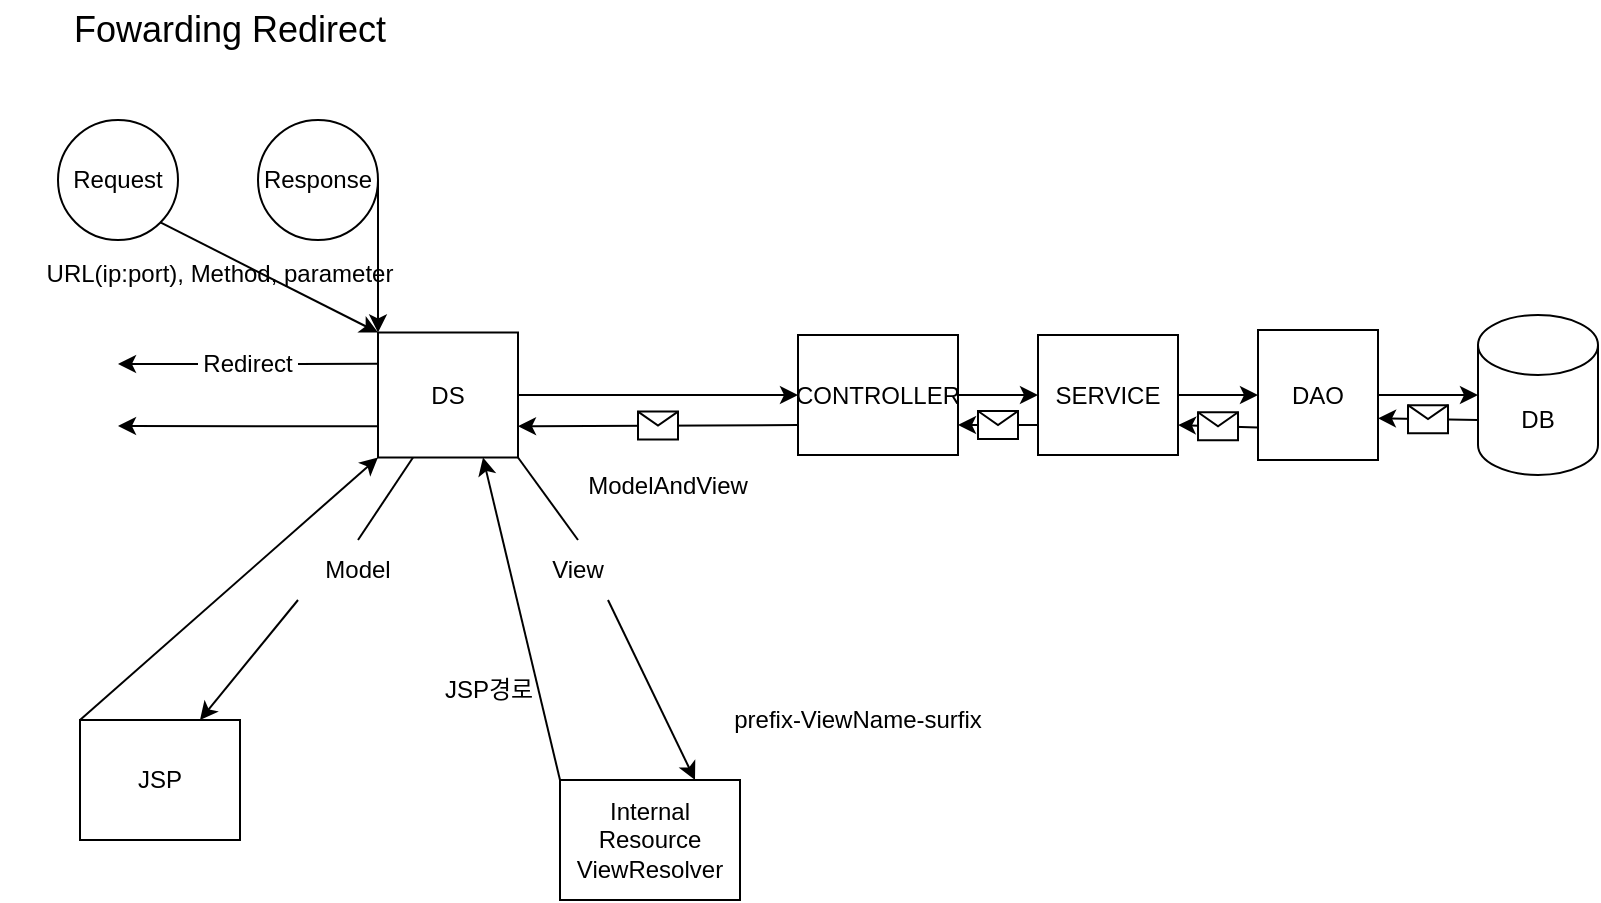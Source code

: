 <mxfile version="20.8.18" type="github" pages="3">
  <diagram name="페이지-1" id="sayw9rO7tbvS01IIlFyr">
    <mxGraphModel dx="1195" dy="630" grid="1" gridSize="10" guides="1" tooltips="1" connect="1" arrows="1" fold="1" page="1" pageScale="1" pageWidth="827" pageHeight="1169" math="0" shadow="0">
      <root>
        <mxCell id="0" />
        <mxCell id="1" parent="0" />
        <mxCell id="9UvphXqQE4aDw9bfN-vL-2" value="DAO" style="whiteSpace=wrap;html=1;" parent="1" vertex="1">
          <mxGeometry x="629" y="205" width="60" height="65" as="geometry" />
        </mxCell>
        <mxCell id="9UvphXqQE4aDw9bfN-vL-3" value="SERVICE" style="whiteSpace=wrap;html=1;" parent="1" vertex="1">
          <mxGeometry x="519" y="207.5" width="70" height="60" as="geometry" />
        </mxCell>
        <mxCell id="9UvphXqQE4aDw9bfN-vL-5" value="CONTROLLER" style="whiteSpace=wrap;html=1;" parent="1" vertex="1">
          <mxGeometry x="399" y="207.5" width="80" height="60" as="geometry" />
        </mxCell>
        <mxCell id="9UvphXqQE4aDw9bfN-vL-7" value="DS" style="whiteSpace=wrap;html=1;" parent="1" vertex="1">
          <mxGeometry x="189" y="206.25" width="70" height="62.5" as="geometry" />
        </mxCell>
        <mxCell id="9UvphXqQE4aDw9bfN-vL-9" value="JSP" style="rounded=0;whiteSpace=wrap;html=1;" parent="1" vertex="1">
          <mxGeometry x="40" y="400" width="80" height="60" as="geometry" />
        </mxCell>
        <mxCell id="9UvphXqQE4aDw9bfN-vL-10" value="Internal&lt;br&gt;Resource&lt;br&gt;ViewResolver" style="rounded=0;whiteSpace=wrap;html=1;" parent="1" vertex="1">
          <mxGeometry x="280" y="430" width="90" height="60" as="geometry" />
        </mxCell>
        <mxCell id="9UvphXqQE4aDw9bfN-vL-15" value="" style="endArrow=classic;html=1;rounded=0;entryX=0;entryY=0.5;entryDx=0;entryDy=0;" parent="1" source="9UvphXqQE4aDw9bfN-vL-7" target="9UvphXqQE4aDw9bfN-vL-5" edge="1">
          <mxGeometry width="50" height="50" relative="1" as="geometry">
            <mxPoint x="219" y="290" as="sourcePoint" />
            <mxPoint x="289.711" y="240" as="targetPoint" />
          </mxGeometry>
        </mxCell>
        <mxCell id="9UvphXqQE4aDw9bfN-vL-16" value="" style="endArrow=classic;html=1;rounded=0;entryX=0;entryY=0.5;entryDx=0;entryDy=0;" parent="1" source="9UvphXqQE4aDw9bfN-vL-5" target="9UvphXqQE4aDw9bfN-vL-3" edge="1">
          <mxGeometry width="50" height="50" relative="1" as="geometry">
            <mxPoint x="399" y="290" as="sourcePoint" />
            <mxPoint x="439" y="240" as="targetPoint" />
          </mxGeometry>
        </mxCell>
        <mxCell id="9UvphXqQE4aDw9bfN-vL-17" value="" style="endArrow=classic;html=1;rounded=0;entryX=0;entryY=0.5;entryDx=0;entryDy=0;" parent="1" source="9UvphXqQE4aDw9bfN-vL-3" target="9UvphXqQE4aDw9bfN-vL-2" edge="1">
          <mxGeometry width="50" height="50" relative="1" as="geometry">
            <mxPoint x="549" y="290" as="sourcePoint" />
            <mxPoint x="619.711" y="240" as="targetPoint" />
          </mxGeometry>
        </mxCell>
        <mxCell id="9UvphXqQE4aDw9bfN-vL-19" value="" style="endArrow=classic;html=1;rounded=0;entryX=0;entryY=0.5;entryDx=0;entryDy=0;entryPerimeter=0;" parent="1" source="9UvphXqQE4aDw9bfN-vL-2" target="9UvphXqQE4aDw9bfN-vL-39" edge="1">
          <mxGeometry width="50" height="50" relative="1" as="geometry">
            <mxPoint x="699" y="290" as="sourcePoint" />
            <mxPoint x="729" y="243" as="targetPoint" />
          </mxGeometry>
        </mxCell>
        <mxCell id="9UvphXqQE4aDw9bfN-vL-27" value="" style="endArrow=classic;html=1;rounded=0;entryX=1;entryY=0.75;entryDx=0;entryDy=0;exitX=0;exitY=0.75;exitDx=0;exitDy=0;" parent="1" source="9UvphXqQE4aDw9bfN-vL-3" target="9UvphXqQE4aDw9bfN-vL-5" edge="1">
          <mxGeometry relative="1" as="geometry">
            <mxPoint x="377.5" y="260" as="sourcePoint" />
            <mxPoint x="277.5" y="260" as="targetPoint" />
          </mxGeometry>
        </mxCell>
        <mxCell id="9UvphXqQE4aDw9bfN-vL-28" value="" style="shape=message;html=1;outlineConnect=0;" parent="9UvphXqQE4aDw9bfN-vL-27" vertex="1">
          <mxGeometry width="20" height="14" relative="1" as="geometry">
            <mxPoint x="-10" y="-7" as="offset" />
          </mxGeometry>
        </mxCell>
        <mxCell id="9UvphXqQE4aDw9bfN-vL-29" value="" style="endArrow=classic;html=1;rounded=0;exitX=0;exitY=0.75;exitDx=0;exitDy=0;entryX=1;entryY=0.75;entryDx=0;entryDy=0;" parent="1" source="9UvphXqQE4aDw9bfN-vL-2" target="9UvphXqQE4aDw9bfN-vL-3" edge="1">
          <mxGeometry relative="1" as="geometry">
            <mxPoint x="529" y="260" as="sourcePoint" />
            <mxPoint x="439" y="260" as="targetPoint" />
          </mxGeometry>
        </mxCell>
        <mxCell id="9UvphXqQE4aDw9bfN-vL-30" value="" style="shape=message;html=1;outlineConnect=0;" parent="9UvphXqQE4aDw9bfN-vL-29" vertex="1">
          <mxGeometry width="20" height="14" relative="1" as="geometry">
            <mxPoint x="-10" y="-7" as="offset" />
          </mxGeometry>
        </mxCell>
        <mxCell id="9UvphXqQE4aDw9bfN-vL-35" value="" style="endArrow=classic;html=1;rounded=0;entryX=1;entryY=0.679;entryDx=0;entryDy=0;exitX=0;exitY=0;exitDx=0;exitDy=52.5;exitPerimeter=0;entryPerimeter=0;" parent="1" source="9UvphXqQE4aDw9bfN-vL-39" target="9UvphXqQE4aDw9bfN-vL-2" edge="1">
          <mxGeometry relative="1" as="geometry">
            <mxPoint x="729" y="263" as="sourcePoint" />
            <mxPoint x="599" y="260" as="targetPoint" />
          </mxGeometry>
        </mxCell>
        <mxCell id="9UvphXqQE4aDw9bfN-vL-36" value="" style="shape=message;html=1;outlineConnect=0;" parent="9UvphXqQE4aDw9bfN-vL-35" vertex="1">
          <mxGeometry width="20" height="14" relative="1" as="geometry">
            <mxPoint x="-10" y="-7" as="offset" />
          </mxGeometry>
        </mxCell>
        <mxCell id="9UvphXqQE4aDw9bfN-vL-37" value="ModelAndView" style="text;html=1;strokeColor=none;fillColor=none;align=center;verticalAlign=middle;whiteSpace=wrap;rounded=0;" parent="1" vertex="1">
          <mxGeometry x="289" y="267.5" width="90" height="30" as="geometry" />
        </mxCell>
        <mxCell id="9UvphXqQE4aDw9bfN-vL-39" value="DB" style="shape=cylinder3;whiteSpace=wrap;html=1;boundedLbl=1;backgroundOutline=1;size=15;" parent="1" vertex="1">
          <mxGeometry x="739" y="197.5" width="60" height="80" as="geometry" />
        </mxCell>
        <mxCell id="9UvphXqQE4aDw9bfN-vL-41" value="" style="endArrow=classic;html=1;rounded=0;exitX=0;exitY=0.75;exitDx=0;exitDy=0;entryX=1;entryY=0.75;entryDx=0;entryDy=0;" parent="1" source="9UvphXqQE4aDw9bfN-vL-5" target="9UvphXqQE4aDw9bfN-vL-7" edge="1">
          <mxGeometry relative="1" as="geometry">
            <mxPoint x="209" y="260" as="sourcePoint" />
            <mxPoint x="139" y="260" as="targetPoint" />
          </mxGeometry>
        </mxCell>
        <mxCell id="9UvphXqQE4aDw9bfN-vL-42" value="" style="shape=message;html=1;outlineConnect=0;" parent="9UvphXqQE4aDw9bfN-vL-41" vertex="1">
          <mxGeometry width="20" height="14" relative="1" as="geometry">
            <mxPoint x="-10" y="-7" as="offset" />
          </mxGeometry>
        </mxCell>
        <mxCell id="9UvphXqQE4aDw9bfN-vL-43" value="" style="endArrow=classic;html=1;rounded=0;entryX=0;entryY=1;entryDx=0;entryDy=0;exitX=0;exitY=0;exitDx=0;exitDy=0;" parent="1" source="9UvphXqQE4aDw9bfN-vL-9" target="9UvphXqQE4aDw9bfN-vL-7" edge="1">
          <mxGeometry width="50" height="50" relative="1" as="geometry">
            <mxPoint x="139" y="370" as="sourcePoint" />
            <mxPoint x="189" y="320" as="targetPoint" />
          </mxGeometry>
        </mxCell>
        <mxCell id="9UvphXqQE4aDw9bfN-vL-44" value="" style="endArrow=classic;html=1;rounded=0;entryX=0.75;entryY=0;entryDx=0;entryDy=0;startArrow=none;exitX=0;exitY=1;exitDx=0;exitDy=0;" parent="1" source="9UvphXqQE4aDw9bfN-vL-45" target="9UvphXqQE4aDw9bfN-vL-9" edge="1">
          <mxGeometry width="50" height="50" relative="1" as="geometry">
            <mxPoint x="159" y="340" as="sourcePoint" />
            <mxPoint x="269" y="300" as="targetPoint" />
          </mxGeometry>
        </mxCell>
        <mxCell id="9UvphXqQE4aDw9bfN-vL-46" value="" style="endArrow=none;html=1;rounded=0;entryX=0.5;entryY=0;entryDx=0;entryDy=0;exitX=0.25;exitY=1;exitDx=0;exitDy=0;" parent="1" source="9UvphXqQE4aDw9bfN-vL-7" target="9UvphXqQE4aDw9bfN-vL-45" edge="1">
          <mxGeometry width="50" height="50" relative="1" as="geometry">
            <mxPoint x="236.5" y="268.75" as="sourcePoint" />
            <mxPoint x="199" y="370" as="targetPoint" />
          </mxGeometry>
        </mxCell>
        <mxCell id="9UvphXqQE4aDw9bfN-vL-45" value="Model" style="text;html=1;strokeColor=none;fillColor=none;align=center;verticalAlign=middle;whiteSpace=wrap;rounded=0;" parent="1" vertex="1">
          <mxGeometry x="149" y="310" width="60" height="30" as="geometry" />
        </mxCell>
        <mxCell id="9UvphXqQE4aDw9bfN-vL-47" value="" style="endArrow=classic;html=1;rounded=0;exitX=0;exitY=0;exitDx=0;exitDy=0;entryX=0.75;entryY=1;entryDx=0;entryDy=0;" parent="1" source="9UvphXqQE4aDw9bfN-vL-10" target="9UvphXqQE4aDw9bfN-vL-7" edge="1">
          <mxGeometry width="50" height="50" relative="1" as="geometry">
            <mxPoint x="279" y="350" as="sourcePoint" />
            <mxPoint x="329" y="300" as="targetPoint" />
          </mxGeometry>
        </mxCell>
        <mxCell id="9UvphXqQE4aDw9bfN-vL-48" value="" style="endArrow=classic;html=1;rounded=0;exitX=0.75;exitY=1;exitDx=0;exitDy=0;entryX=0.75;entryY=0;entryDx=0;entryDy=0;startArrow=none;" parent="1" source="9UvphXqQE4aDw9bfN-vL-50" target="9UvphXqQE4aDw9bfN-vL-10" edge="1">
          <mxGeometry width="50" height="50" relative="1" as="geometry">
            <mxPoint x="309" y="300" as="sourcePoint" />
            <mxPoint x="359" y="350" as="targetPoint" />
          </mxGeometry>
        </mxCell>
        <mxCell id="9UvphXqQE4aDw9bfN-vL-49" value="" style="endArrow=none;html=1;rounded=0;exitX=1;exitY=1;exitDx=0;exitDy=0;entryX=0.5;entryY=0;entryDx=0;entryDy=0;" parent="1" source="9UvphXqQE4aDw9bfN-vL-7" target="9UvphXqQE4aDw9bfN-vL-50" edge="1">
          <mxGeometry width="50" height="50" relative="1" as="geometry">
            <mxPoint x="289" y="268.75" as="sourcePoint" />
            <mxPoint x="356.5" y="370" as="targetPoint" />
          </mxGeometry>
        </mxCell>
        <mxCell id="9UvphXqQE4aDw9bfN-vL-50" value="View" style="text;html=1;strokeColor=none;fillColor=none;align=center;verticalAlign=middle;whiteSpace=wrap;rounded=0;" parent="1" vertex="1">
          <mxGeometry x="259" y="310" width="60" height="30" as="geometry" />
        </mxCell>
        <mxCell id="9UvphXqQE4aDw9bfN-vL-51" value="Request" style="ellipse;whiteSpace=wrap;html=1;aspect=fixed;" parent="1" vertex="1">
          <mxGeometry x="29" y="100" width="60" height="60" as="geometry" />
        </mxCell>
        <mxCell id="9UvphXqQE4aDw9bfN-vL-52" value="Response" style="ellipse;whiteSpace=wrap;html=1;aspect=fixed;" parent="1" vertex="1">
          <mxGeometry x="129" y="100" width="60" height="60" as="geometry" />
        </mxCell>
        <mxCell id="9UvphXqQE4aDw9bfN-vL-53" value="" style="endArrow=classic;html=1;rounded=0;entryX=0;entryY=0;entryDx=0;entryDy=0;exitX=1;exitY=0.5;exitDx=0;exitDy=0;" parent="1" source="9UvphXqQE4aDw9bfN-vL-52" target="9UvphXqQE4aDw9bfN-vL-7" edge="1">
          <mxGeometry width="50" height="50" relative="1" as="geometry">
            <mxPoint x="99" y="230" as="sourcePoint" />
            <mxPoint x="149" y="180" as="targetPoint" />
          </mxGeometry>
        </mxCell>
        <mxCell id="9UvphXqQE4aDw9bfN-vL-54" value="" style="endArrow=classic;html=1;rounded=0;entryX=0;entryY=0;entryDx=0;entryDy=0;exitX=1;exitY=1;exitDx=0;exitDy=0;" parent="1" source="9UvphXqQE4aDw9bfN-vL-51" target="9UvphXqQE4aDw9bfN-vL-7" edge="1">
          <mxGeometry width="50" height="50" relative="1" as="geometry">
            <mxPoint x="69" y="230" as="sourcePoint" />
            <mxPoint x="119" y="180" as="targetPoint" />
          </mxGeometry>
        </mxCell>
        <mxCell id="9UvphXqQE4aDw9bfN-vL-55" value="prefix-ViewName-surfix" style="text;html=1;strokeColor=none;fillColor=none;align=center;verticalAlign=middle;whiteSpace=wrap;rounded=0;" parent="1" vertex="1">
          <mxGeometry x="349" y="385" width="160" height="30" as="geometry" />
        </mxCell>
        <mxCell id="9UvphXqQE4aDw9bfN-vL-56" value="&lt;font style=&quot;font-size: 18px;&quot;&gt;Fowarding Redirect&lt;/font&gt;" style="text;html=1;strokeColor=none;fillColor=none;align=center;verticalAlign=middle;whiteSpace=wrap;rounded=0;" parent="1" vertex="1">
          <mxGeometry x="30" y="40" width="170" height="30" as="geometry" />
        </mxCell>
        <mxCell id="9UvphXqQE4aDw9bfN-vL-57" value="&lt;font style=&quot;font-size: 12px;&quot;&gt;URL(ip:port), Method, parameter&lt;/font&gt;" style="text;html=1;strokeColor=none;fillColor=none;align=center;verticalAlign=middle;whiteSpace=wrap;rounded=0;fontSize=18;" parent="1" vertex="1">
          <mxGeometry y="160" width="220" height="30" as="geometry" />
        </mxCell>
        <mxCell id="9UvphXqQE4aDw9bfN-vL-58" value="" style="endArrow=classic;html=1;rounded=0;fontSize=12;exitX=0;exitY=0.5;exitDx=0;exitDy=0;startArrow=none;" parent="1" source="9UvphXqQE4aDw9bfN-vL-61" edge="1">
          <mxGeometry width="50" height="50" relative="1" as="geometry">
            <mxPoint x="109" y="260" as="sourcePoint" />
            <mxPoint x="59" y="222" as="targetPoint" />
          </mxGeometry>
        </mxCell>
        <mxCell id="9UvphXqQE4aDw9bfN-vL-59" value="" style="endArrow=classic;html=1;rounded=0;fontSize=12;exitX=0;exitY=0.75;exitDx=0;exitDy=0;" parent="1" source="9UvphXqQE4aDw9bfN-vL-7" edge="1">
          <mxGeometry width="50" height="50" relative="1" as="geometry">
            <mxPoint x="109" y="290" as="sourcePoint" />
            <mxPoint x="59" y="253" as="targetPoint" />
          </mxGeometry>
        </mxCell>
        <mxCell id="9UvphXqQE4aDw9bfN-vL-60" value="" style="endArrow=none;html=1;rounded=0;fontSize=12;exitX=0;exitY=0.25;exitDx=0;exitDy=0;" parent="1" source="9UvphXqQE4aDw9bfN-vL-7" target="9UvphXqQE4aDw9bfN-vL-61" edge="1">
          <mxGeometry width="50" height="50" relative="1" as="geometry">
            <mxPoint x="189" y="221.875" as="sourcePoint" />
            <mxPoint x="59" y="222" as="targetPoint" />
          </mxGeometry>
        </mxCell>
        <mxCell id="9UvphXqQE4aDw9bfN-vL-61" value="Redirect" style="text;html=1;strokeColor=none;fillColor=none;align=center;verticalAlign=middle;whiteSpace=wrap;rounded=0;fontSize=12;" parent="1" vertex="1">
          <mxGeometry x="99" y="207" width="50" height="30" as="geometry" />
        </mxCell>
        <mxCell id="LHPNSRR_vipN_zTF92HG-1" value="JSP경로" style="text;html=1;align=center;verticalAlign=middle;resizable=0;points=[];autosize=1;strokeColor=none;fillColor=none;" vertex="1" parent="1">
          <mxGeometry x="209" y="370" width="70" height="30" as="geometry" />
        </mxCell>
      </root>
    </mxGraphModel>
  </diagram>
  <diagram id="4-7YW6rvqAmz8nTC65Zh" name="페이지-2">
    <mxGraphModel dx="1434" dy="756" grid="1" gridSize="10" guides="1" tooltips="1" connect="1" arrows="1" fold="1" page="1" pageScale="1" pageWidth="1169" pageHeight="827" math="0" shadow="0">
      <root>
        <mxCell id="0" />
        <mxCell id="1" parent="0" />
        <mxCell id="aifYJP49HdyUbDu9bETy-1" value="ProductDAO" style="swimlane;fontStyle=1;align=center;verticalAlign=top;childLayout=stackLayout;horizontal=1;startSize=26;horizontalStack=0;resizeParent=1;resizeParentMax=0;resizeLast=0;collapsible=1;marginBottom=0;" parent="1" vertex="1">
          <mxGeometry x="840" y="60" width="280" height="130" as="geometry" />
        </mxCell>
        <mxCell id="aifYJP49HdyUbDu9bETy-2" value="- sqlSession : SqlSession&#xa;-NAMESPACE : String" style="text;strokeColor=none;fillColor=none;align=left;verticalAlign=top;spacingLeft=4;spacingRight=4;overflow=hidden;rotatable=0;points=[[0,0.5],[1,0.5]];portConstraint=eastwest;" parent="aifYJP49HdyUbDu9bETy-1" vertex="1">
          <mxGeometry y="26" width="280" height="34" as="geometry" />
        </mxCell>
        <mxCell id="aifYJP49HdyUbDu9bETy-3" value="" style="line;strokeWidth=1;fillColor=none;align=left;verticalAlign=middle;spacingTop=-1;spacingLeft=3;spacingRight=3;rotatable=0;labelPosition=right;points=[];portConstraint=eastwest;strokeColor=inherit;" parent="aifYJP49HdyUbDu9bETy-1" vertex="1">
          <mxGeometry y="60" width="280" height="8" as="geometry" />
        </mxCell>
        <mxCell id="aifYJP49HdyUbDu9bETy-4" value="+ getProductList() :  List&lt;ProductDTO&gt;&#xa;+ getProductDetail(ProductDTO) : ProductDTO&#xa;+ setAddProduct(ProductDTO) : int " style="text;strokeColor=none;fillColor=none;align=left;verticalAlign=top;spacingLeft=4;spacingRight=4;overflow=hidden;rotatable=0;points=[[0,0.5],[1,0.5]];portConstraint=eastwest;" parent="aifYJP49HdyUbDu9bETy-1" vertex="1">
          <mxGeometry y="68" width="280" height="62" as="geometry" />
        </mxCell>
        <mxCell id="aifYJP49HdyUbDu9bETy-5" value="&lt;font style=&quot;font-size: 18px;&quot;&gt;Product&lt;/font&gt;" style="text;html=1;strokeColor=none;fillColor=none;align=center;verticalAlign=middle;whiteSpace=wrap;rounded=0;strokeWidth=1;" parent="1" vertex="1">
          <mxGeometry x="40" y="20" width="60" height="30" as="geometry" />
        </mxCell>
        <mxCell id="aifYJP49HdyUbDu9bETy-6" value="ProductService" style="swimlane;fontStyle=1;align=center;verticalAlign=top;childLayout=stackLayout;horizontal=1;startSize=26;horizontalStack=0;resizeParent=1;resizeParentMax=0;resizeLast=0;collapsible=1;marginBottom=0;" parent="1" vertex="1">
          <mxGeometry x="400" y="60" width="360" height="140" as="geometry" />
        </mxCell>
        <mxCell id="aifYJP49HdyUbDu9bETy-7" value="- productDAO : ProductDAO" style="text;strokeColor=none;fillColor=none;align=left;verticalAlign=top;spacingLeft=4;spacingRight=4;overflow=hidden;rotatable=0;points=[[0,0.5],[1,0.5]];portConstraint=eastwest;" parent="aifYJP49HdyUbDu9bETy-6" vertex="1">
          <mxGeometry y="26" width="360" height="24" as="geometry" />
        </mxCell>
        <mxCell id="aifYJP49HdyUbDu9bETy-8" value="" style="line;strokeWidth=1;fillColor=none;align=left;verticalAlign=middle;spacingTop=-1;spacingLeft=3;spacingRight=3;rotatable=0;labelPosition=right;points=[];portConstraint=eastwest;strokeColor=inherit;" parent="aifYJP49HdyUbDu9bETy-6" vertex="1">
          <mxGeometry y="50" width="360" height="8" as="geometry" />
        </mxCell>
        <mxCell id="aifYJP49HdyUbDu9bETy-9" value="+ getProductList() :  List&lt;ProductDTO&gt;&#xa;+ getProductDetail(ProductDTO) : ProductDTO&#xa;+ setAddProduct(ProductDTO) : List&lt;ProductOptionDTO&gt; int " style="text;strokeColor=none;fillColor=none;align=left;verticalAlign=top;spacingLeft=4;spacingRight=4;overflow=hidden;rotatable=0;points=[[0,0.5],[1,0.5]];portConstraint=eastwest;" parent="aifYJP49HdyUbDu9bETy-6" vertex="1">
          <mxGeometry y="58" width="360" height="82" as="geometry" />
        </mxCell>
        <mxCell id="aifYJP49HdyUbDu9bETy-10" value="ProductController" style="swimlane;fontStyle=1;align=center;verticalAlign=top;childLayout=stackLayout;horizontal=1;startSize=26;horizontalStack=0;resizeParent=1;resizeParentMax=0;resizeLast=0;collapsible=1;marginBottom=0;" parent="1" vertex="1">
          <mxGeometry x="40" y="60" width="280" height="140" as="geometry" />
        </mxCell>
        <mxCell id="aifYJP49HdyUbDu9bETy-11" value="- productService : ProductService" style="text;strokeColor=none;fillColor=none;align=left;verticalAlign=top;spacingLeft=4;spacingRight=4;overflow=hidden;rotatable=0;points=[[0,0.5],[1,0.5]];portConstraint=eastwest;" parent="aifYJP49HdyUbDu9bETy-10" vertex="1">
          <mxGeometry y="26" width="280" height="26" as="geometry" />
        </mxCell>
        <mxCell id="aifYJP49HdyUbDu9bETy-12" value="" style="line;strokeWidth=1;fillColor=none;align=left;verticalAlign=middle;spacingTop=-1;spacingLeft=3;spacingRight=3;rotatable=0;labelPosition=right;points=[];portConstraint=eastwest;strokeColor=inherit;" parent="aifYJP49HdyUbDu9bETy-10" vertex="1">
          <mxGeometry y="52" width="280" height="8" as="geometry" />
        </mxCell>
        <mxCell id="aifYJP49HdyUbDu9bETy-13" value="+ getProductList() :  ModelAndView&#xa;+ getProductDetail(ProductDTO) : String&#xa;+ setAddProduct(ProductDTO) : String&#xa;+ setAddProduct() : void" style="text;strokeColor=none;fillColor=none;align=left;verticalAlign=top;spacingLeft=4;spacingRight=4;overflow=hidden;rotatable=0;points=[[0,0.5],[1,0.5]];portConstraint=eastwest;" parent="aifYJP49HdyUbDu9bETy-10" vertex="1">
          <mxGeometry y="60" width="280" height="80" as="geometry" />
        </mxCell>
        <mxCell id="aifYJP49HdyUbDu9bETy-15" value="" style="endArrow=classic;html=1;rounded=0;fontSize=18;exitX=1;exitY=0.5;exitDx=0;exitDy=0;entryX=0;entryY=0.5;entryDx=0;entryDy=0;" parent="1" source="aifYJP49HdyUbDu9bETy-13" target="aifYJP49HdyUbDu9bETy-9" edge="1">
          <mxGeometry width="50" height="50" relative="1" as="geometry">
            <mxPoint x="610" y="360" as="sourcePoint" />
            <mxPoint x="660" y="310" as="targetPoint" />
          </mxGeometry>
        </mxCell>
        <mxCell id="aifYJP49HdyUbDu9bETy-16" value="" style="endArrow=classic;html=1;rounded=0;fontSize=18;exitX=1;exitY=0.5;exitDx=0;exitDy=0;entryX=0;entryY=0.5;entryDx=0;entryDy=0;" parent="1" source="aifYJP49HdyUbDu9bETy-9" target="aifYJP49HdyUbDu9bETy-4" edge="1">
          <mxGeometry width="50" height="50" relative="1" as="geometry">
            <mxPoint x="830" y="270" as="sourcePoint" />
            <mxPoint x="880" y="220" as="targetPoint" />
          </mxGeometry>
        </mxCell>
      </root>
    </mxGraphModel>
  </diagram>
  <diagram id="sVu2otVe9EUAvuTnqOVU" name="페이지-3">
    <mxGraphModel dx="1434" dy="756" grid="1" gridSize="10" guides="1" tooltips="1" connect="1" arrows="1" fold="1" page="1" pageScale="1" pageWidth="1169" pageHeight="827" math="0" shadow="0">
      <root>
        <mxCell id="0" />
        <mxCell id="1" parent="0" />
        <mxCell id="b7pIQws3qkWmgiwaMkAN-1" value="Member" style="text;html=1;strokeColor=none;fillColor=none;align=center;verticalAlign=middle;whiteSpace=wrap;rounded=0;fontSize=18;" parent="1" vertex="1">
          <mxGeometry x="43" y="40" width="90" height="30" as="geometry" />
        </mxCell>
        <mxCell id="b7pIQws3qkWmgiwaMkAN-2" value="ProductDAO" style="swimlane;fontStyle=1;align=center;verticalAlign=top;childLayout=stackLayout;horizontal=1;startSize=26;horizontalStack=0;resizeParent=1;resizeParentMax=0;resizeLast=0;collapsible=1;marginBottom=0;" parent="1" vertex="1">
          <mxGeometry x="847" y="90" width="280" height="130" as="geometry" />
        </mxCell>
        <mxCell id="b7pIQws3qkWmgiwaMkAN-3" value="- sqlSession : SqlSession&#xa;-NAMESPACE : String" style="text;strokeColor=none;fillColor=none;align=left;verticalAlign=top;spacingLeft=4;spacingRight=4;overflow=hidden;rotatable=0;points=[[0,0.5],[1,0.5]];portConstraint=eastwest;" parent="b7pIQws3qkWmgiwaMkAN-2" vertex="1">
          <mxGeometry y="26" width="280" height="34" as="geometry" />
        </mxCell>
        <mxCell id="b7pIQws3qkWmgiwaMkAN-4" value="" style="line;strokeWidth=1;fillColor=none;align=left;verticalAlign=middle;spacingTop=-1;spacingLeft=3;spacingRight=3;rotatable=0;labelPosition=right;points=[];portConstraint=eastwest;strokeColor=inherit;" parent="b7pIQws3qkWmgiwaMkAN-2" vertex="1">
          <mxGeometry y="60" width="280" height="8" as="geometry" />
        </mxCell>
        <mxCell id="b7pIQws3qkWmgiwaMkAN-5" value="+ setAddMember(MemberDTO) : int " style="text;strokeColor=none;fillColor=none;align=left;verticalAlign=top;spacingLeft=4;spacingRight=4;overflow=hidden;rotatable=0;points=[[0,0.5],[1,0.5]];portConstraint=eastwest;" parent="b7pIQws3qkWmgiwaMkAN-2" vertex="1">
          <mxGeometry y="68" width="280" height="62" as="geometry" />
        </mxCell>
        <mxCell id="b7pIQws3qkWmgiwaMkAN-6" value="ProductService" style="swimlane;fontStyle=1;align=center;verticalAlign=top;childLayout=stackLayout;horizontal=1;startSize=26;horizontalStack=0;resizeParent=1;resizeParentMax=0;resizeLast=0;collapsible=1;marginBottom=0;" parent="1" vertex="1">
          <mxGeometry x="407" y="90" width="360" height="140" as="geometry" />
        </mxCell>
        <mxCell id="b7pIQws3qkWmgiwaMkAN-7" value="- memberDAO : MemberDAO" style="text;strokeColor=none;fillColor=none;align=left;verticalAlign=top;spacingLeft=4;spacingRight=4;overflow=hidden;rotatable=0;points=[[0,0.5],[1,0.5]];portConstraint=eastwest;" parent="b7pIQws3qkWmgiwaMkAN-6" vertex="1">
          <mxGeometry y="26" width="360" height="24" as="geometry" />
        </mxCell>
        <mxCell id="b7pIQws3qkWmgiwaMkAN-8" value="" style="line;strokeWidth=1;fillColor=none;align=left;verticalAlign=middle;spacingTop=-1;spacingLeft=3;spacingRight=3;rotatable=0;labelPosition=right;points=[];portConstraint=eastwest;strokeColor=inherit;" parent="b7pIQws3qkWmgiwaMkAN-6" vertex="1">
          <mxGeometry y="50" width="360" height="8" as="geometry" />
        </mxCell>
        <mxCell id="b7pIQws3qkWmgiwaMkAN-9" value="+ setAddMember(MemberDTO) : List&lt;MemberOptionDTO&gt; int " style="text;strokeColor=none;fillColor=none;align=left;verticalAlign=top;spacingLeft=4;spacingRight=4;overflow=hidden;rotatable=0;points=[[0,0.5],[1,0.5]];portConstraint=eastwest;" parent="b7pIQws3qkWmgiwaMkAN-6" vertex="1">
          <mxGeometry y="58" width="360" height="82" as="geometry" />
        </mxCell>
        <mxCell id="b7pIQws3qkWmgiwaMkAN-10" value="MemberController" style="swimlane;fontStyle=1;align=center;verticalAlign=top;childLayout=stackLayout;horizontal=1;startSize=26;horizontalStack=0;resizeParent=1;resizeParentMax=0;resizeLast=0;collapsible=1;marginBottom=0;" parent="1" vertex="1">
          <mxGeometry x="47" y="90" width="280" height="140" as="geometry" />
        </mxCell>
        <mxCell id="b7pIQws3qkWmgiwaMkAN-11" value="- memberService : MemberService" style="text;strokeColor=none;fillColor=none;align=left;verticalAlign=top;spacingLeft=4;spacingRight=4;overflow=hidden;rotatable=0;points=[[0,0.5],[1,0.5]];portConstraint=eastwest;" parent="b7pIQws3qkWmgiwaMkAN-10" vertex="1">
          <mxGeometry y="26" width="280" height="26" as="geometry" />
        </mxCell>
        <mxCell id="b7pIQws3qkWmgiwaMkAN-12" value="" style="line;strokeWidth=1;fillColor=none;align=left;verticalAlign=middle;spacingTop=-1;spacingLeft=3;spacingRight=3;rotatable=0;labelPosition=right;points=[];portConstraint=eastwest;strokeColor=inherit;" parent="b7pIQws3qkWmgiwaMkAN-10" vertex="1">
          <mxGeometry y="52" width="280" height="8" as="geometry" />
        </mxCell>
        <mxCell id="b7pIQws3qkWmgiwaMkAN-13" value="+ setAddProduct() : void&#xa;+ setAddMember(MemberDTO) : String" style="text;strokeColor=none;fillColor=none;align=left;verticalAlign=top;spacingLeft=4;spacingRight=4;overflow=hidden;rotatable=0;points=[[0,0.5],[1,0.5]];portConstraint=eastwest;" parent="b7pIQws3qkWmgiwaMkAN-10" vertex="1">
          <mxGeometry y="60" width="280" height="80" as="geometry" />
        </mxCell>
        <mxCell id="b7pIQws3qkWmgiwaMkAN-14" value="" style="endArrow=classic;html=1;rounded=0;fontSize=18;exitX=1;exitY=0.5;exitDx=0;exitDy=0;entryX=0;entryY=0.5;entryDx=0;entryDy=0;" parent="1" source="b7pIQws3qkWmgiwaMkAN-13" target="b7pIQws3qkWmgiwaMkAN-9" edge="1">
          <mxGeometry width="50" height="50" relative="1" as="geometry">
            <mxPoint x="617" y="390" as="sourcePoint" />
            <mxPoint x="667" y="340" as="targetPoint" />
          </mxGeometry>
        </mxCell>
        <mxCell id="b7pIQws3qkWmgiwaMkAN-15" value="" style="endArrow=classic;html=1;rounded=0;fontSize=18;exitX=1;exitY=0.5;exitDx=0;exitDy=0;entryX=0;entryY=0.5;entryDx=0;entryDy=0;" parent="1" source="b7pIQws3qkWmgiwaMkAN-9" target="b7pIQws3qkWmgiwaMkAN-5" edge="1">
          <mxGeometry width="50" height="50" relative="1" as="geometry">
            <mxPoint x="837" y="300" as="sourcePoint" />
            <mxPoint x="887" y="250" as="targetPoint" />
          </mxGeometry>
        </mxCell>
        <mxCell id="LOgX5CFgkKMS9m0JW4rU-1" value="BankBookDAO" style="swimlane;fontStyle=1;align=center;verticalAlign=top;childLayout=stackLayout;horizontal=1;startSize=26;horizontalStack=0;resizeParent=1;resizeParentMax=0;resizeLast=0;collapsible=1;marginBottom=0;" vertex="1" parent="1">
          <mxGeometry x="857" y="370" width="270" height="170" as="geometry" />
        </mxCell>
        <mxCell id="LOgX5CFgkKMS9m0JW4rU-2" value="- sqlSession SqlSession&#xa;- NAMESAPCE String" style="text;strokeColor=none;fillColor=none;align=left;verticalAlign=top;spacingLeft=4;spacingRight=4;overflow=hidden;rotatable=0;points=[[0,0.5],[1,0.5]];portConstraint=eastwest;" vertex="1" parent="LOgX5CFgkKMS9m0JW4rU-1">
          <mxGeometry y="26" width="270" height="54" as="geometry" />
        </mxCell>
        <mxCell id="LOgX5CFgkKMS9m0JW4rU-3" value="" style="line;strokeWidth=1;fillColor=none;align=left;verticalAlign=middle;spacingTop=-1;spacingLeft=3;spacingRight=3;rotatable=0;labelPosition=right;points=[];portConstraint=eastwest;strokeColor=inherit;" vertex="1" parent="LOgX5CFgkKMS9m0JW4rU-1">
          <mxGeometry y="80" width="270" height="8" as="geometry" />
        </mxCell>
        <mxCell id="LOgX5CFgkKMS9m0JW4rU-4" value="+ getBankBookList() List&lt;BankBookDTO&gt;&#xa;+ getBankBookDetail(BankBookDTO) BankBookDTO&#xa;+ setBankBookAdd(BankBookDTO)  int&#xa;+ setBankBookUpdate(BankBookDTO) int&#xa;+ setBankBookDelete(BankBookDTO) int" style="text;strokeColor=none;fillColor=none;align=left;verticalAlign=top;spacingLeft=4;spacingRight=4;overflow=hidden;rotatable=0;points=[[0,0.5],[1,0.5]];portConstraint=eastwest;" vertex="1" parent="LOgX5CFgkKMS9m0JW4rU-1">
          <mxGeometry y="88" width="270" height="82" as="geometry" />
        </mxCell>
        <mxCell id="LOgX5CFgkKMS9m0JW4rU-5" value="BankBook" style="text;html=1;align=center;verticalAlign=middle;resizable=0;points=[];autosize=1;strokeColor=none;fillColor=none;" vertex="1" parent="1">
          <mxGeometry x="43" y="310" width="80" height="30" as="geometry" />
        </mxCell>
        <mxCell id="LOgX5CFgkKMS9m0JW4rU-6" value="BankBookService" style="swimlane;fontStyle=1;align=center;verticalAlign=top;childLayout=stackLayout;horizontal=1;startSize=26;horizontalStack=0;resizeParent=1;resizeParentMax=0;resizeLast=0;collapsible=1;marginBottom=0;" vertex="1" parent="1">
          <mxGeometry x="480" y="370" width="270" height="170" as="geometry" />
        </mxCell>
        <mxCell id="LOgX5CFgkKMS9m0JW4rU-7" value="- bankBookDAO BankBookDAO" style="text;strokeColor=none;fillColor=none;align=left;verticalAlign=top;spacingLeft=4;spacingRight=4;overflow=hidden;rotatable=0;points=[[0,0.5],[1,0.5]];portConstraint=eastwest;" vertex="1" parent="LOgX5CFgkKMS9m0JW4rU-6">
          <mxGeometry y="26" width="270" height="54" as="geometry" />
        </mxCell>
        <mxCell id="LOgX5CFgkKMS9m0JW4rU-8" value="" style="line;strokeWidth=1;fillColor=none;align=left;verticalAlign=middle;spacingTop=-1;spacingLeft=3;spacingRight=3;rotatable=0;labelPosition=right;points=[];portConstraint=eastwest;strokeColor=inherit;" vertex="1" parent="LOgX5CFgkKMS9m0JW4rU-6">
          <mxGeometry y="80" width="270" height="8" as="geometry" />
        </mxCell>
        <mxCell id="LOgX5CFgkKMS9m0JW4rU-9" value="+ getBankBookList() List&lt;BankBookDTO&gt;&#xa;+ getBankBookDetail(BankBookDTO) BankBookDTO&#xa;+ setBankBookAdd(BankBookDTO)  int&#xa;+ setBankBookUpdate(BankBookDTO) int&#xa;+ setBankBookDelete(BankBookDTO) int" style="text;strokeColor=none;fillColor=none;align=left;verticalAlign=top;spacingLeft=4;spacingRight=4;overflow=hidden;rotatable=0;points=[[0,0.5],[1,0.5]];portConstraint=eastwest;" vertex="1" parent="LOgX5CFgkKMS9m0JW4rU-6">
          <mxGeometry y="88" width="270" height="82" as="geometry" />
        </mxCell>
        <mxCell id="LOgX5CFgkKMS9m0JW4rU-11" value="" style="edgeStyle=orthogonalEdgeStyle;rounded=0;orthogonalLoop=1;jettySize=auto;html=1;" edge="1" parent="1" source="LOgX5CFgkKMS9m0JW4rU-7" target="LOgX5CFgkKMS9m0JW4rU-2">
          <mxGeometry relative="1" as="geometry" />
        </mxCell>
      </root>
    </mxGraphModel>
  </diagram>
</mxfile>
